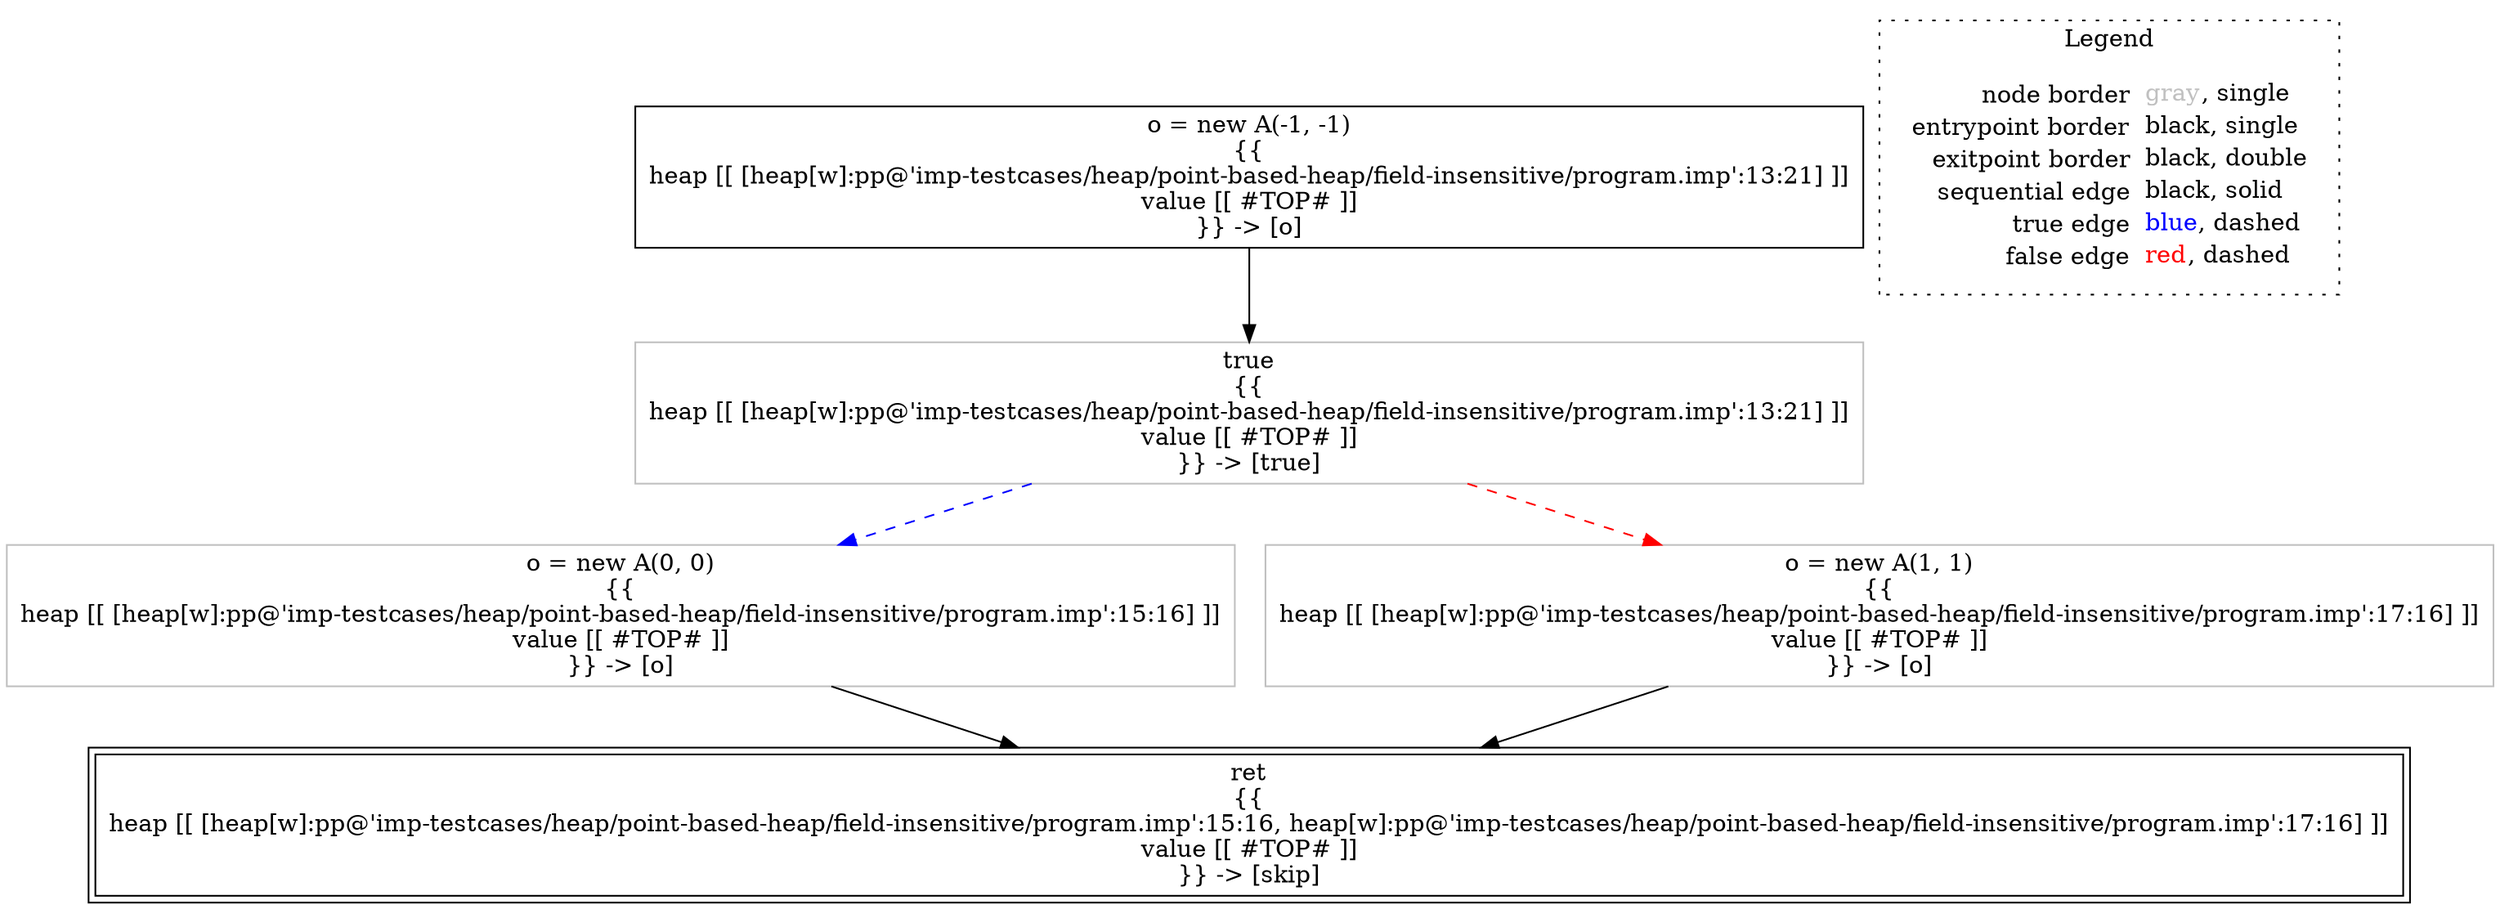 digraph {
	"node0" [shape="rect",color="black",label=<o = new A(-1, -1)<BR/>{{<BR/>heap [[ [heap[w]:pp@'imp-testcases/heap/point-based-heap/field-insensitive/program.imp':13:21] ]]<BR/>value [[ #TOP# ]]<BR/>}} -&gt; [o]>];
	"node1" [shape="rect",color="gray",label=<o = new A(0, 0)<BR/>{{<BR/>heap [[ [heap[w]:pp@'imp-testcases/heap/point-based-heap/field-insensitive/program.imp':15:16] ]]<BR/>value [[ #TOP# ]]<BR/>}} -&gt; [o]>];
	"node2" [shape="rect",color="gray",label=<o = new A(1, 1)<BR/>{{<BR/>heap [[ [heap[w]:pp@'imp-testcases/heap/point-based-heap/field-insensitive/program.imp':17:16] ]]<BR/>value [[ #TOP# ]]<BR/>}} -&gt; [o]>];
	"node3" [shape="rect",color="gray",label=<true<BR/>{{<BR/>heap [[ [heap[w]:pp@'imp-testcases/heap/point-based-heap/field-insensitive/program.imp':13:21] ]]<BR/>value [[ #TOP# ]]<BR/>}} -&gt; [true]>];
	"node4" [shape="rect",color="black",peripheries="2",label=<ret<BR/>{{<BR/>heap [[ [heap[w]:pp@'imp-testcases/heap/point-based-heap/field-insensitive/program.imp':15:16, heap[w]:pp@'imp-testcases/heap/point-based-heap/field-insensitive/program.imp':17:16] ]]<BR/>value [[ #TOP# ]]<BR/>}} -&gt; [skip]>];
	"node1" -> "node4" [color="black"];
	"node2" -> "node4" [color="black"];
	"node3" -> "node1" [color="blue",style="dashed"];
	"node3" -> "node2" [color="red",style="dashed"];
	"node0" -> "node3" [color="black"];
subgraph cluster_legend {
	label="Legend";
	style=dotted;
	node [shape=plaintext];
	"legend" [label=<<table border="0" cellpadding="2" cellspacing="0" cellborder="0"><tr><td align="right">node border&nbsp;</td><td align="left"><font color="gray">gray</font>, single</td></tr><tr><td align="right">entrypoint border&nbsp;</td><td align="left"><font color="black">black</font>, single</td></tr><tr><td align="right">exitpoint border&nbsp;</td><td align="left"><font color="black">black</font>, double</td></tr><tr><td align="right">sequential edge&nbsp;</td><td align="left"><font color="black">black</font>, solid</td></tr><tr><td align="right">true edge&nbsp;</td><td align="left"><font color="blue">blue</font>, dashed</td></tr><tr><td align="right">false edge&nbsp;</td><td align="left"><font color="red">red</font>, dashed</td></tr></table>>];
}

}

